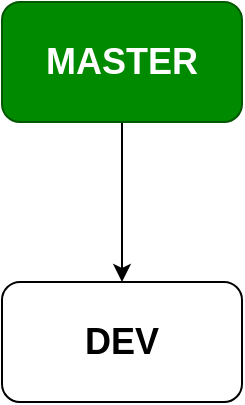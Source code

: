 <mxfile>
    <diagram id="t02O26bKgFc6TQMpvSKy" name="Page-1">
        <mxGraphModel dx="1016" dy="479" grid="1" gridSize="10" guides="1" tooltips="1" connect="1" arrows="1" fold="1" page="1" pageScale="1" pageWidth="850" pageHeight="1100" math="0" shadow="0">
            <root>
                <mxCell id="0"/>
                <mxCell id="1" parent="0"/>
                <mxCell id="6" value="" style="edgeStyle=none;html=1;fontSize=18;" edge="1" parent="1" source="2" target="5">
                    <mxGeometry relative="1" as="geometry"/>
                </mxCell>
                <mxCell id="2" value="&lt;b&gt;&lt;font style=&quot;font-size: 18px&quot;&gt;MASTER&lt;/font&gt;&lt;/b&gt;" style="rounded=1;whiteSpace=wrap;html=1;fillColor=#008a00;fontColor=#ffffff;strokeColor=#005700;" vertex="1" parent="1">
                    <mxGeometry x="40" y="40" width="120" height="60" as="geometry"/>
                </mxCell>
                <mxCell id="5" value="&lt;b&gt;&lt;font style=&quot;font-size: 18px&quot;&gt;DEV&lt;/font&gt;&lt;/b&gt;" style="rounded=1;whiteSpace=wrap;html=1;" vertex="1" parent="1">
                    <mxGeometry x="40" y="180" width="120" height="60" as="geometry"/>
                </mxCell>
            </root>
        </mxGraphModel>
    </diagram>
</mxfile>